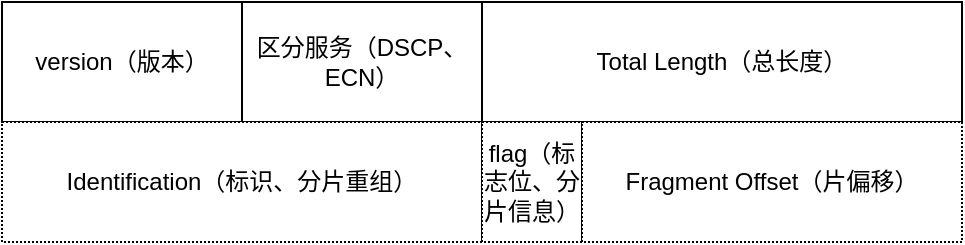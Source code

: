 <mxfile version="15.7.4" type="github">
  <diagram id="ixnTP7PrsZ1tJvnLcnKI" name="Page-1">
    <mxGraphModel dx="1422" dy="714" grid="1" gridSize="10" guides="1" tooltips="1" connect="1" arrows="1" fold="1" page="1" pageScale="1" pageWidth="827" pageHeight="1169" math="0" shadow="0">
      <root>
        <mxCell id="0" />
        <mxCell id="1" parent="0" />
        <mxCell id="mIng1DJrsQZJDd-Cd1Et-1" value="version（版本）" style="rounded=0;whiteSpace=wrap;html=1;" vertex="1" parent="1">
          <mxGeometry x="120" y="80" width="120" height="60" as="geometry" />
        </mxCell>
        <mxCell id="mIng1DJrsQZJDd-Cd1Et-2" value="区分服务（DSCP、ECN）" style="rounded=0;whiteSpace=wrap;html=1;" vertex="1" parent="1">
          <mxGeometry x="240" y="80" width="120" height="60" as="geometry" />
        </mxCell>
        <mxCell id="mIng1DJrsQZJDd-Cd1Et-3" value="Total Length（总长度）" style="rounded=0;whiteSpace=wrap;html=1;" vertex="1" parent="1">
          <mxGeometry x="360" y="80" width="240" height="60" as="geometry" />
        </mxCell>
        <mxCell id="mIng1DJrsQZJDd-Cd1Et-4" value="Identification（标识、分片重组）" style="rounded=0;whiteSpace=wrap;html=1;dashed=1;dashPattern=1 1;" vertex="1" parent="1">
          <mxGeometry x="120" y="140" width="240" height="60" as="geometry" />
        </mxCell>
        <mxCell id="mIng1DJrsQZJDd-Cd1Et-7" style="edgeStyle=orthogonalEdgeStyle;rounded=0;orthogonalLoop=1;jettySize=auto;html=1;exitX=1;exitY=0.5;exitDx=0;exitDy=0;entryX=0;entryY=0.5;entryDx=0;entryDy=0;" edge="1" parent="1" source="mIng1DJrsQZJDd-Cd1Et-5" target="mIng1DJrsQZJDd-Cd1Et-6">
          <mxGeometry relative="1" as="geometry" />
        </mxCell>
        <mxCell id="mIng1DJrsQZJDd-Cd1Et-5" value="flag（标志位、分片信息）" style="rounded=0;whiteSpace=wrap;html=1;dashed=1;dashPattern=1 1;" vertex="1" parent="1">
          <mxGeometry x="360" y="140" width="50" height="60" as="geometry" />
        </mxCell>
        <mxCell id="mIng1DJrsQZJDd-Cd1Et-6" value="Fragment Offset（片偏移）" style="rounded=0;whiteSpace=wrap;html=1;dashed=1;dashPattern=1 1;" vertex="1" parent="1">
          <mxGeometry x="410" y="140" width="190" height="60" as="geometry" />
        </mxCell>
      </root>
    </mxGraphModel>
  </diagram>
</mxfile>
